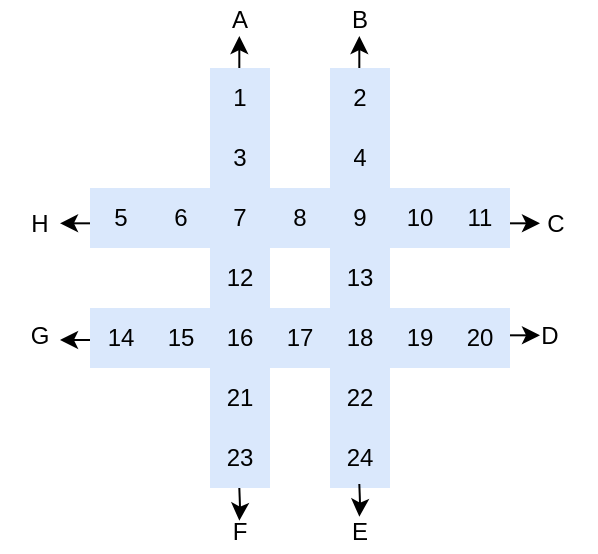 <mxfile version="15.1.4" type="github"><diagram id="AvKYOWTSoylwWqDDX7c2" name="第 1 页"><mxGraphModel dx="517" dy="353" grid="0" gridSize="10" guides="1" tooltips="1" connect="1" arrows="1" fold="1" page="0" pageScale="1" pageWidth="827" pageHeight="1169" math="0" shadow="0"><root><mxCell id="0"/><mxCell id="1" parent="0"/><mxCell id="-xf_uMeU2Uk1pGLUuwBN-1" value="" style="shape=table;html=1;whiteSpace=wrap;startSize=0;container=1;collapsible=0;childLayout=tableLayout;aspect=fixed;rowLines=0;columnLines=0;horizontal=1;strokeColor=none;" vertex="1" parent="1"><mxGeometry x="233" y="176" width="210" height="210" as="geometry"/></mxCell><mxCell id="-xf_uMeU2Uk1pGLUuwBN-2" value="" style="shape=partialRectangle;html=1;whiteSpace=wrap;collapsible=0;dropTarget=0;pointerEvents=0;fillColor=none;top=0;left=0;bottom=0;right=0;points=[[0,0.5],[1,0.5]];portConstraint=eastwest;" vertex="1" parent="-xf_uMeU2Uk1pGLUuwBN-1"><mxGeometry width="210" height="30" as="geometry"/></mxCell><mxCell id="-xf_uMeU2Uk1pGLUuwBN-3" value="" style="shape=partialRectangle;html=1;whiteSpace=wrap;connectable=0;top=0;left=0;bottom=0;right=0;overflow=hidden;pointerEvents=1;strokeColor=none;" vertex="1" parent="-xf_uMeU2Uk1pGLUuwBN-2"><mxGeometry width="31" height="30" as="geometry"/></mxCell><mxCell id="-xf_uMeU2Uk1pGLUuwBN-4" value="" style="shape=partialRectangle;html=1;whiteSpace=wrap;connectable=0;top=0;left=0;bottom=0;right=0;overflow=hidden;pointerEvents=1;strokeColor=none;" vertex="1" parent="-xf_uMeU2Uk1pGLUuwBN-2"><mxGeometry x="31" width="29" height="30" as="geometry"/></mxCell><mxCell id="-xf_uMeU2Uk1pGLUuwBN-23" value="1" style="shape=partialRectangle;html=1;whiteSpace=wrap;connectable=0;top=0;left=0;bottom=0;right=0;overflow=hidden;pointerEvents=1;fillColor=#dae8fc;strokeColor=#6c8ebf;" vertex="1" parent="-xf_uMeU2Uk1pGLUuwBN-2"><mxGeometry x="60" width="30" height="30" as="geometry"/></mxCell><mxCell id="-xf_uMeU2Uk1pGLUuwBN-20" style="shape=partialRectangle;html=1;whiteSpace=wrap;connectable=0;fillColor=none;top=0;left=0;bottom=0;right=0;overflow=hidden;pointerEvents=1;" vertex="1" parent="-xf_uMeU2Uk1pGLUuwBN-2"><mxGeometry x="90" width="30" height="30" as="geometry"/></mxCell><mxCell id="-xf_uMeU2Uk1pGLUuwBN-17" value="2" style="shape=partialRectangle;html=1;whiteSpace=wrap;connectable=0;top=0;left=0;bottom=0;right=0;overflow=hidden;pointerEvents=1;fillColor=#dae8fc;strokeColor=#6c8ebf;" vertex="1" parent="-xf_uMeU2Uk1pGLUuwBN-2"><mxGeometry x="120" width="30" height="30" as="geometry"/></mxCell><mxCell id="-xf_uMeU2Uk1pGLUuwBN-14" style="shape=partialRectangle;html=1;whiteSpace=wrap;connectable=0;top=0;left=0;bottom=0;right=0;overflow=hidden;pointerEvents=1;" vertex="1" parent="-xf_uMeU2Uk1pGLUuwBN-2"><mxGeometry x="150" width="30" height="30" as="geometry"/></mxCell><mxCell id="-xf_uMeU2Uk1pGLUuwBN-5" value="" style="shape=partialRectangle;html=1;whiteSpace=wrap;connectable=0;top=0;left=0;bottom=0;right=0;overflow=hidden;pointerEvents=1;" vertex="1" parent="-xf_uMeU2Uk1pGLUuwBN-2"><mxGeometry x="180" width="30" height="30" as="geometry"/></mxCell><mxCell id="-xf_uMeU2Uk1pGLUuwBN-50" style="shape=partialRectangle;html=1;whiteSpace=wrap;collapsible=0;dropTarget=0;pointerEvents=0;fillColor=none;top=0;left=0;bottom=0;right=0;points=[[0,0.5],[1,0.5]];portConstraint=eastwest;" vertex="1" parent="-xf_uMeU2Uk1pGLUuwBN-1"><mxGeometry y="30" width="210" height="30" as="geometry"/></mxCell><mxCell id="-xf_uMeU2Uk1pGLUuwBN-51" style="shape=partialRectangle;html=1;whiteSpace=wrap;connectable=0;top=0;left=0;bottom=0;right=0;overflow=hidden;pointerEvents=1;strokeColor=none;" vertex="1" parent="-xf_uMeU2Uk1pGLUuwBN-50"><mxGeometry width="31" height="30" as="geometry"/></mxCell><mxCell id="-xf_uMeU2Uk1pGLUuwBN-52" style="shape=partialRectangle;html=1;whiteSpace=wrap;connectable=0;top=0;left=0;bottom=0;right=0;overflow=hidden;pointerEvents=1;strokeColor=none;" vertex="1" parent="-xf_uMeU2Uk1pGLUuwBN-50"><mxGeometry x="31" width="29" height="30" as="geometry"/></mxCell><mxCell id="-xf_uMeU2Uk1pGLUuwBN-53" value="3" style="shape=partialRectangle;html=1;whiteSpace=wrap;connectable=0;top=0;left=0;bottom=0;right=0;overflow=hidden;pointerEvents=1;fillColor=#dae8fc;strokeColor=#6c8ebf;" vertex="1" parent="-xf_uMeU2Uk1pGLUuwBN-50"><mxGeometry x="60" width="30" height="30" as="geometry"/></mxCell><mxCell id="-xf_uMeU2Uk1pGLUuwBN-54" style="shape=partialRectangle;html=1;whiteSpace=wrap;connectable=0;fillColor=none;top=0;left=0;bottom=0;right=0;overflow=hidden;pointerEvents=1;" vertex="1" parent="-xf_uMeU2Uk1pGLUuwBN-50"><mxGeometry x="90" width="30" height="30" as="geometry"/></mxCell><mxCell id="-xf_uMeU2Uk1pGLUuwBN-55" value="4" style="shape=partialRectangle;html=1;whiteSpace=wrap;connectable=0;top=0;left=0;bottom=0;right=0;overflow=hidden;pointerEvents=1;fillColor=#dae8fc;strokeColor=#6c8ebf;" vertex="1" parent="-xf_uMeU2Uk1pGLUuwBN-50"><mxGeometry x="120" width="30" height="30" as="geometry"/></mxCell><mxCell id="-xf_uMeU2Uk1pGLUuwBN-56" style="shape=partialRectangle;html=1;whiteSpace=wrap;connectable=0;top=0;left=0;bottom=0;right=0;overflow=hidden;pointerEvents=1;" vertex="1" parent="-xf_uMeU2Uk1pGLUuwBN-50"><mxGeometry x="150" width="30" height="30" as="geometry"/></mxCell><mxCell id="-xf_uMeU2Uk1pGLUuwBN-57" style="shape=partialRectangle;html=1;whiteSpace=wrap;connectable=0;top=0;left=0;bottom=0;right=0;overflow=hidden;pointerEvents=1;" vertex="1" parent="-xf_uMeU2Uk1pGLUuwBN-50"><mxGeometry x="180" width="30" height="30" as="geometry"/></mxCell><mxCell id="-xf_uMeU2Uk1pGLUuwBN-42" style="shape=partialRectangle;html=1;whiteSpace=wrap;collapsible=0;dropTarget=0;pointerEvents=0;fillColor=none;top=0;left=0;bottom=0;right=0;points=[[0,0.5],[1,0.5]];portConstraint=eastwest;" vertex="1" parent="-xf_uMeU2Uk1pGLUuwBN-1"><mxGeometry y="60" width="210" height="30" as="geometry"/></mxCell><mxCell id="-xf_uMeU2Uk1pGLUuwBN-43" value="5" style="shape=partialRectangle;html=1;whiteSpace=wrap;connectable=0;top=0;left=0;bottom=0;right=0;overflow=hidden;pointerEvents=1;fillColor=#dae8fc;strokeColor=#6c8ebf;" vertex="1" parent="-xf_uMeU2Uk1pGLUuwBN-42"><mxGeometry width="31" height="30" as="geometry"/></mxCell><mxCell id="-xf_uMeU2Uk1pGLUuwBN-44" value="6" style="shape=partialRectangle;html=1;whiteSpace=wrap;connectable=0;top=0;left=0;bottom=0;right=0;overflow=hidden;pointerEvents=1;fillColor=#dae8fc;strokeColor=#6c8ebf;" vertex="1" parent="-xf_uMeU2Uk1pGLUuwBN-42"><mxGeometry x="31" width="29" height="30" as="geometry"/></mxCell><mxCell id="-xf_uMeU2Uk1pGLUuwBN-45" value="7" style="shape=partialRectangle;html=1;whiteSpace=wrap;connectable=0;top=0;left=0;bottom=0;right=0;overflow=hidden;pointerEvents=1;fillColor=#dae8fc;strokeColor=#6c8ebf;" vertex="1" parent="-xf_uMeU2Uk1pGLUuwBN-42"><mxGeometry x="60" width="30" height="30" as="geometry"/></mxCell><mxCell id="-xf_uMeU2Uk1pGLUuwBN-46" value="8" style="shape=partialRectangle;html=1;whiteSpace=wrap;connectable=0;top=0;left=0;bottom=0;right=0;overflow=hidden;pointerEvents=1;fillColor=#dae8fc;strokeColor=#6c8ebf;" vertex="1" parent="-xf_uMeU2Uk1pGLUuwBN-42"><mxGeometry x="90" width="30" height="30" as="geometry"/></mxCell><mxCell id="-xf_uMeU2Uk1pGLUuwBN-47" value="9" style="shape=partialRectangle;html=1;whiteSpace=wrap;connectable=0;top=0;left=0;bottom=0;right=0;overflow=hidden;pointerEvents=1;fillColor=#dae8fc;strokeColor=#6c8ebf;" vertex="1" parent="-xf_uMeU2Uk1pGLUuwBN-42"><mxGeometry x="120" width="30" height="30" as="geometry"/></mxCell><mxCell id="-xf_uMeU2Uk1pGLUuwBN-48" value="10" style="shape=partialRectangle;html=1;whiteSpace=wrap;connectable=0;top=0;left=0;bottom=0;right=0;overflow=hidden;pointerEvents=1;fillColor=#dae8fc;strokeColor=#6c8ebf;" vertex="1" parent="-xf_uMeU2Uk1pGLUuwBN-42"><mxGeometry x="150" width="30" height="30" as="geometry"/></mxCell><mxCell id="-xf_uMeU2Uk1pGLUuwBN-49" value="11" style="shape=partialRectangle;html=1;whiteSpace=wrap;connectable=0;top=0;left=0;bottom=0;right=0;overflow=hidden;pointerEvents=1;strokeWidth=2;labelBorderColor=none;dashed=1;fillColor=#dae8fc;strokeColor=#6c8ebf;" vertex="1" parent="-xf_uMeU2Uk1pGLUuwBN-42"><mxGeometry x="180" width="30" height="30" as="geometry"/></mxCell><mxCell id="-xf_uMeU2Uk1pGLUuwBN-34" style="shape=partialRectangle;html=1;whiteSpace=wrap;collapsible=0;dropTarget=0;pointerEvents=0;fillColor=none;top=0;left=0;bottom=0;right=0;points=[[0,0.5],[1,0.5]];portConstraint=eastwest;" vertex="1" parent="-xf_uMeU2Uk1pGLUuwBN-1"><mxGeometry y="90" width="210" height="30" as="geometry"/></mxCell><mxCell id="-xf_uMeU2Uk1pGLUuwBN-35" style="shape=partialRectangle;html=1;whiteSpace=wrap;connectable=0;fillColor=none;top=0;left=0;bottom=0;right=0;overflow=hidden;pointerEvents=1;" vertex="1" parent="-xf_uMeU2Uk1pGLUuwBN-34"><mxGeometry width="31" height="30" as="geometry"/></mxCell><mxCell id="-xf_uMeU2Uk1pGLUuwBN-36" style="shape=partialRectangle;html=1;whiteSpace=wrap;connectable=0;fillColor=none;top=0;left=0;bottom=0;right=0;overflow=hidden;pointerEvents=1;" vertex="1" parent="-xf_uMeU2Uk1pGLUuwBN-34"><mxGeometry x="31" width="29" height="30" as="geometry"/></mxCell><mxCell id="-xf_uMeU2Uk1pGLUuwBN-37" value="12" style="shape=partialRectangle;html=1;whiteSpace=wrap;connectable=0;top=0;left=0;bottom=0;right=0;overflow=hidden;pointerEvents=1;fillColor=#dae8fc;strokeColor=#6c8ebf;" vertex="1" parent="-xf_uMeU2Uk1pGLUuwBN-34"><mxGeometry x="60" width="30" height="30" as="geometry"/></mxCell><mxCell id="-xf_uMeU2Uk1pGLUuwBN-38" style="shape=partialRectangle;html=1;whiteSpace=wrap;connectable=0;fillColor=none;top=0;left=0;bottom=0;right=0;overflow=hidden;pointerEvents=1;" vertex="1" parent="-xf_uMeU2Uk1pGLUuwBN-34"><mxGeometry x="90" width="30" height="30" as="geometry"/></mxCell><mxCell id="-xf_uMeU2Uk1pGLUuwBN-39" value="13" style="shape=partialRectangle;html=1;whiteSpace=wrap;connectable=0;top=0;left=0;bottom=0;right=0;overflow=hidden;pointerEvents=1;fillColor=#dae8fc;strokeColor=#6c8ebf;" vertex="1" parent="-xf_uMeU2Uk1pGLUuwBN-34"><mxGeometry x="120" width="30" height="30" as="geometry"/></mxCell><mxCell id="-xf_uMeU2Uk1pGLUuwBN-40" style="shape=partialRectangle;html=1;whiteSpace=wrap;connectable=0;fillColor=none;top=0;left=0;bottom=0;right=0;overflow=hidden;pointerEvents=1;" vertex="1" parent="-xf_uMeU2Uk1pGLUuwBN-34"><mxGeometry x="150" width="30" height="30" as="geometry"/></mxCell><mxCell id="-xf_uMeU2Uk1pGLUuwBN-41" style="shape=partialRectangle;html=1;whiteSpace=wrap;connectable=0;fillColor=none;top=0;left=0;bottom=0;right=0;overflow=hidden;pointerEvents=1;" vertex="1" parent="-xf_uMeU2Uk1pGLUuwBN-34"><mxGeometry x="180" width="30" height="30" as="geometry"/></mxCell><mxCell id="-xf_uMeU2Uk1pGLUuwBN-26" style="shape=partialRectangle;html=1;whiteSpace=wrap;collapsible=0;dropTarget=0;pointerEvents=0;fillColor=#dae8fc;top=0;left=0;bottom=0;right=0;points=[[0,0.5],[1,0.5]];portConstraint=eastwest;strokeColor=#6c8ebf;" vertex="1" parent="-xf_uMeU2Uk1pGLUuwBN-1"><mxGeometry y="120" width="210" height="30" as="geometry"/></mxCell><mxCell id="-xf_uMeU2Uk1pGLUuwBN-27" value="14" style="shape=partialRectangle;html=1;whiteSpace=wrap;connectable=0;top=0;left=0;bottom=0;right=0;overflow=hidden;pointerEvents=1;fillColor=#dae8fc;strokeColor=#6c8ebf;" vertex="1" parent="-xf_uMeU2Uk1pGLUuwBN-26"><mxGeometry width="31" height="30" as="geometry"/></mxCell><mxCell id="-xf_uMeU2Uk1pGLUuwBN-28" value="15" style="shape=partialRectangle;html=1;whiteSpace=wrap;connectable=0;top=0;left=0;bottom=0;right=0;overflow=hidden;pointerEvents=1;fillColor=#dae8fc;strokeColor=#6c8ebf;" vertex="1" parent="-xf_uMeU2Uk1pGLUuwBN-26"><mxGeometry x="31" width="29" height="30" as="geometry"/></mxCell><mxCell id="-xf_uMeU2Uk1pGLUuwBN-29" value="16" style="shape=partialRectangle;html=1;whiteSpace=wrap;connectable=0;top=0;left=0;bottom=0;right=0;overflow=hidden;pointerEvents=1;fillColor=#dae8fc;strokeColor=#6c8ebf;" vertex="1" parent="-xf_uMeU2Uk1pGLUuwBN-26"><mxGeometry x="60" width="30" height="30" as="geometry"/></mxCell><mxCell id="-xf_uMeU2Uk1pGLUuwBN-30" value="17" style="shape=partialRectangle;html=1;whiteSpace=wrap;connectable=0;top=0;left=0;bottom=0;right=0;overflow=hidden;pointerEvents=1;fillColor=#dae8fc;strokeColor=#6c8ebf;" vertex="1" parent="-xf_uMeU2Uk1pGLUuwBN-26"><mxGeometry x="90" width="30" height="30" as="geometry"/></mxCell><mxCell id="-xf_uMeU2Uk1pGLUuwBN-31" value="18" style="shape=partialRectangle;html=1;whiteSpace=wrap;connectable=0;top=0;left=0;bottom=0;right=0;overflow=hidden;pointerEvents=1;fillColor=#dae8fc;strokeColor=#6c8ebf;" vertex="1" parent="-xf_uMeU2Uk1pGLUuwBN-26"><mxGeometry x="120" width="30" height="30" as="geometry"/></mxCell><mxCell id="-xf_uMeU2Uk1pGLUuwBN-32" value="19" style="shape=partialRectangle;html=1;whiteSpace=wrap;connectable=0;top=0;left=0;bottom=0;right=0;overflow=hidden;pointerEvents=1;fillColor=#dae8fc;strokeColor=#6c8ebf;" vertex="1" parent="-xf_uMeU2Uk1pGLUuwBN-26"><mxGeometry x="150" width="30" height="30" as="geometry"/></mxCell><mxCell id="-xf_uMeU2Uk1pGLUuwBN-33" value="20" style="shape=partialRectangle;html=1;whiteSpace=wrap;connectable=0;top=0;left=0;bottom=0;right=0;overflow=hidden;pointerEvents=1;strokeWidth=1;fillColor=#dae8fc;strokeColor=#6c8ebf;" vertex="1" parent="-xf_uMeU2Uk1pGLUuwBN-26"><mxGeometry x="180" width="30" height="30" as="geometry"/></mxCell><mxCell id="-xf_uMeU2Uk1pGLUuwBN-6" value="" style="shape=partialRectangle;html=1;whiteSpace=wrap;collapsible=0;dropTarget=0;pointerEvents=0;fillColor=none;top=0;left=0;bottom=0;right=0;points=[[0,0.5],[1,0.5]];portConstraint=eastwest;" vertex="1" parent="-xf_uMeU2Uk1pGLUuwBN-1"><mxGeometry y="150" width="210" height="30" as="geometry"/></mxCell><mxCell id="-xf_uMeU2Uk1pGLUuwBN-7" value="" style="shape=partialRectangle;html=1;whiteSpace=wrap;connectable=0;fillColor=none;top=0;left=0;bottom=0;right=0;overflow=hidden;pointerEvents=1;" vertex="1" parent="-xf_uMeU2Uk1pGLUuwBN-6"><mxGeometry width="31" height="30" as="geometry"/></mxCell><mxCell id="-xf_uMeU2Uk1pGLUuwBN-8" value="" style="shape=partialRectangle;html=1;whiteSpace=wrap;connectable=0;fillColor=none;top=0;left=0;bottom=0;right=0;overflow=hidden;pointerEvents=1;" vertex="1" parent="-xf_uMeU2Uk1pGLUuwBN-6"><mxGeometry x="31" width="29" height="30" as="geometry"/></mxCell><mxCell id="-xf_uMeU2Uk1pGLUuwBN-24" value="21" style="shape=partialRectangle;html=1;whiteSpace=wrap;connectable=0;top=0;left=0;bottom=0;right=0;overflow=hidden;pointerEvents=1;fillColor=#dae8fc;strokeColor=#6c8ebf;" vertex="1" parent="-xf_uMeU2Uk1pGLUuwBN-6"><mxGeometry x="60" width="30" height="30" as="geometry"/></mxCell><mxCell id="-xf_uMeU2Uk1pGLUuwBN-21" style="shape=partialRectangle;html=1;whiteSpace=wrap;connectable=0;fillColor=none;top=0;left=0;bottom=0;right=0;overflow=hidden;pointerEvents=1;" vertex="1" parent="-xf_uMeU2Uk1pGLUuwBN-6"><mxGeometry x="90" width="30" height="30" as="geometry"/></mxCell><mxCell id="-xf_uMeU2Uk1pGLUuwBN-18" value="22" style="shape=partialRectangle;html=1;whiteSpace=wrap;connectable=0;top=0;left=0;bottom=0;right=0;overflow=hidden;pointerEvents=1;fillColor=#dae8fc;strokeColor=#6c8ebf;" vertex="1" parent="-xf_uMeU2Uk1pGLUuwBN-6"><mxGeometry x="120" width="30" height="30" as="geometry"/></mxCell><mxCell id="-xf_uMeU2Uk1pGLUuwBN-15" style="shape=partialRectangle;html=1;whiteSpace=wrap;connectable=0;fillColor=none;top=0;left=0;bottom=0;right=0;overflow=hidden;pointerEvents=1;" vertex="1" parent="-xf_uMeU2Uk1pGLUuwBN-6"><mxGeometry x="150" width="30" height="30" as="geometry"/></mxCell><mxCell id="-xf_uMeU2Uk1pGLUuwBN-9" value="" style="shape=partialRectangle;html=1;whiteSpace=wrap;connectable=0;fillColor=none;top=0;left=0;bottom=0;right=0;overflow=hidden;pointerEvents=1;" vertex="1" parent="-xf_uMeU2Uk1pGLUuwBN-6"><mxGeometry x="180" width="30" height="30" as="geometry"/></mxCell><mxCell id="-xf_uMeU2Uk1pGLUuwBN-10" value="" style="shape=partialRectangle;html=1;whiteSpace=wrap;collapsible=0;dropTarget=0;pointerEvents=0;fillColor=none;top=0;left=0;bottom=0;right=0;points=[[0,0.5],[1,0.5]];portConstraint=eastwest;" vertex="1" parent="-xf_uMeU2Uk1pGLUuwBN-1"><mxGeometry y="180" width="210" height="30" as="geometry"/></mxCell><mxCell id="-xf_uMeU2Uk1pGLUuwBN-11" value="" style="shape=partialRectangle;html=1;whiteSpace=wrap;connectable=0;fillColor=none;top=0;left=0;bottom=0;right=0;overflow=hidden;pointerEvents=1;" vertex="1" parent="-xf_uMeU2Uk1pGLUuwBN-10"><mxGeometry width="31" height="30" as="geometry"/></mxCell><mxCell id="-xf_uMeU2Uk1pGLUuwBN-12" value="" style="shape=partialRectangle;html=1;whiteSpace=wrap;connectable=0;fillColor=none;top=0;left=0;bottom=0;right=0;overflow=hidden;pointerEvents=1;" vertex="1" parent="-xf_uMeU2Uk1pGLUuwBN-10"><mxGeometry x="31" width="29" height="30" as="geometry"/></mxCell><mxCell id="-xf_uMeU2Uk1pGLUuwBN-25" value="23" style="shape=partialRectangle;html=1;whiteSpace=wrap;connectable=0;top=0;left=0;bottom=0;right=0;overflow=hidden;pointerEvents=1;fillColor=#dae8fc;strokeColor=#6c8ebf;" vertex="1" parent="-xf_uMeU2Uk1pGLUuwBN-10"><mxGeometry x="60" width="30" height="30" as="geometry"/></mxCell><mxCell id="-xf_uMeU2Uk1pGLUuwBN-22" style="shape=partialRectangle;html=1;whiteSpace=wrap;connectable=0;fillColor=none;top=0;left=0;bottom=0;right=0;overflow=hidden;pointerEvents=1;" vertex="1" parent="-xf_uMeU2Uk1pGLUuwBN-10"><mxGeometry x="90" width="30" height="30" as="geometry"/></mxCell><mxCell id="-xf_uMeU2Uk1pGLUuwBN-19" value="24" style="shape=partialRectangle;html=1;whiteSpace=wrap;connectable=0;top=0;left=0;bottom=0;right=0;overflow=hidden;pointerEvents=1;fillColor=#dae8fc;strokeColor=#6c8ebf;" vertex="1" parent="-xf_uMeU2Uk1pGLUuwBN-10"><mxGeometry x="120" width="30" height="30" as="geometry"/></mxCell><mxCell id="-xf_uMeU2Uk1pGLUuwBN-16" style="shape=partialRectangle;html=1;whiteSpace=wrap;connectable=0;fillColor=none;top=0;left=0;bottom=0;right=0;overflow=hidden;pointerEvents=1;" vertex="1" parent="-xf_uMeU2Uk1pGLUuwBN-10"><mxGeometry x="150" width="30" height="30" as="geometry"/></mxCell><mxCell id="-xf_uMeU2Uk1pGLUuwBN-13" value="" style="shape=partialRectangle;html=1;whiteSpace=wrap;connectable=0;fillColor=none;top=0;left=0;bottom=0;right=0;overflow=hidden;pointerEvents=1;" vertex="1" parent="-xf_uMeU2Uk1pGLUuwBN-10"><mxGeometry x="180" width="30" height="30" as="geometry"/></mxCell><mxCell id="-xf_uMeU2Uk1pGLUuwBN-58" value="A" style="text;html=1;strokeColor=none;fillColor=none;align=center;verticalAlign=middle;whiteSpace=wrap;rounded=0;dashed=1;" vertex="1" parent="1"><mxGeometry x="288" y="142" width="40" height="20" as="geometry"/></mxCell><mxCell id="-xf_uMeU2Uk1pGLUuwBN-59" value="B" style="text;html=1;strokeColor=none;fillColor=none;align=center;verticalAlign=middle;whiteSpace=wrap;rounded=0;dashed=1;" vertex="1" parent="1"><mxGeometry x="348" y="142" width="40" height="20" as="geometry"/></mxCell><mxCell id="-xf_uMeU2Uk1pGLUuwBN-61" value="C" style="text;html=1;strokeColor=none;fillColor=none;align=center;verticalAlign=middle;whiteSpace=wrap;rounded=0;dashed=1;" vertex="1" parent="1"><mxGeometry x="446" y="244" width="40" height="20" as="geometry"/></mxCell><mxCell id="-xf_uMeU2Uk1pGLUuwBN-62" value="D" style="text;html=1;strokeColor=none;fillColor=none;align=center;verticalAlign=middle;whiteSpace=wrap;rounded=0;dashed=1;" vertex="1" parent="1"><mxGeometry x="443" y="300" width="40" height="20" as="geometry"/></mxCell><mxCell id="-xf_uMeU2Uk1pGLUuwBN-63" value="E" style="text;html=1;strokeColor=none;fillColor=none;align=center;verticalAlign=middle;whiteSpace=wrap;rounded=0;dashed=1;" vertex="1" parent="1"><mxGeometry x="348" y="398" width="40" height="20" as="geometry"/></mxCell><mxCell id="-xf_uMeU2Uk1pGLUuwBN-64" value="F" style="text;html=1;strokeColor=none;fillColor=none;align=center;verticalAlign=middle;whiteSpace=wrap;rounded=0;dashed=1;" vertex="1" parent="1"><mxGeometry x="288" y="398" width="40" height="20" as="geometry"/></mxCell><mxCell id="-xf_uMeU2Uk1pGLUuwBN-65" value="G" style="text;html=1;strokeColor=none;fillColor=none;align=center;verticalAlign=middle;whiteSpace=wrap;rounded=0;dashed=1;" vertex="1" parent="1"><mxGeometry x="188" y="300" width="40" height="20" as="geometry"/></mxCell><mxCell id="-xf_uMeU2Uk1pGLUuwBN-66" value="H" style="text;html=1;strokeColor=none;fillColor=none;align=center;verticalAlign=middle;whiteSpace=wrap;rounded=0;dashed=1;" vertex="1" parent="1"><mxGeometry x="188" y="244" width="40" height="20" as="geometry"/></mxCell><mxCell id="-xf_uMeU2Uk1pGLUuwBN-67" value="" style="endArrow=classic;html=1;" edge="1" parent="1"><mxGeometry width="50" height="50" relative="1" as="geometry"><mxPoint x="307.66" y="176" as="sourcePoint"/><mxPoint x="307.66" y="160" as="targetPoint"/></mxGeometry></mxCell><mxCell id="-xf_uMeU2Uk1pGLUuwBN-68" value="" style="endArrow=classic;html=1;" edge="1" parent="1"><mxGeometry width="50" height="50" relative="1" as="geometry"><mxPoint x="367.66" y="176" as="sourcePoint"/><mxPoint x="367.66" y="160" as="targetPoint"/></mxGeometry></mxCell><mxCell id="-xf_uMeU2Uk1pGLUuwBN-69" value="" style="endArrow=classic;html=1;" edge="1" parent="1"><mxGeometry width="50" height="50" relative="1" as="geometry"><mxPoint x="443" y="253.66" as="sourcePoint"/><mxPoint x="458" y="253.66" as="targetPoint"/></mxGeometry></mxCell><mxCell id="-xf_uMeU2Uk1pGLUuwBN-70" value="" style="endArrow=classic;html=1;" edge="1" parent="1"><mxGeometry width="50" height="50" relative="1" as="geometry"><mxPoint x="443" y="309.66" as="sourcePoint"/><mxPoint x="458" y="309.66" as="targetPoint"/></mxGeometry></mxCell><mxCell id="-xf_uMeU2Uk1pGLUuwBN-71" value="" style="endArrow=classic;html=1;" edge="1" parent="1"><mxGeometry width="50" height="50" relative="1" as="geometry"><mxPoint x="367.66" y="384" as="sourcePoint"/><mxPoint x="367.66" y="400.34" as="targetPoint"/><Array as="points"><mxPoint x="368" y="393"/></Array></mxGeometry></mxCell><mxCell id="-xf_uMeU2Uk1pGLUuwBN-73" value="" style="endArrow=classic;html=1;" edge="1" parent="1"><mxGeometry width="50" height="50" relative="1" as="geometry"><mxPoint x="307.66" y="386.0" as="sourcePoint"/><mxPoint x="307.66" y="402.34" as="targetPoint"/><Array as="points"><mxPoint x="308" y="395"/></Array></mxGeometry></mxCell><mxCell id="-xf_uMeU2Uk1pGLUuwBN-74" value="" style="endArrow=classic;html=1;" edge="1" parent="1"><mxGeometry width="50" height="50" relative="1" as="geometry"><mxPoint x="233" y="312" as="sourcePoint"/><mxPoint x="218" y="312" as="targetPoint"/></mxGeometry></mxCell><mxCell id="-xf_uMeU2Uk1pGLUuwBN-75" value="" style="endArrow=classic;html=1;" edge="1" parent="1"><mxGeometry width="50" height="50" relative="1" as="geometry"><mxPoint x="233" y="253.66" as="sourcePoint"/><mxPoint x="218" y="253.66" as="targetPoint"/></mxGeometry></mxCell></root></mxGraphModel></diagram></mxfile>
